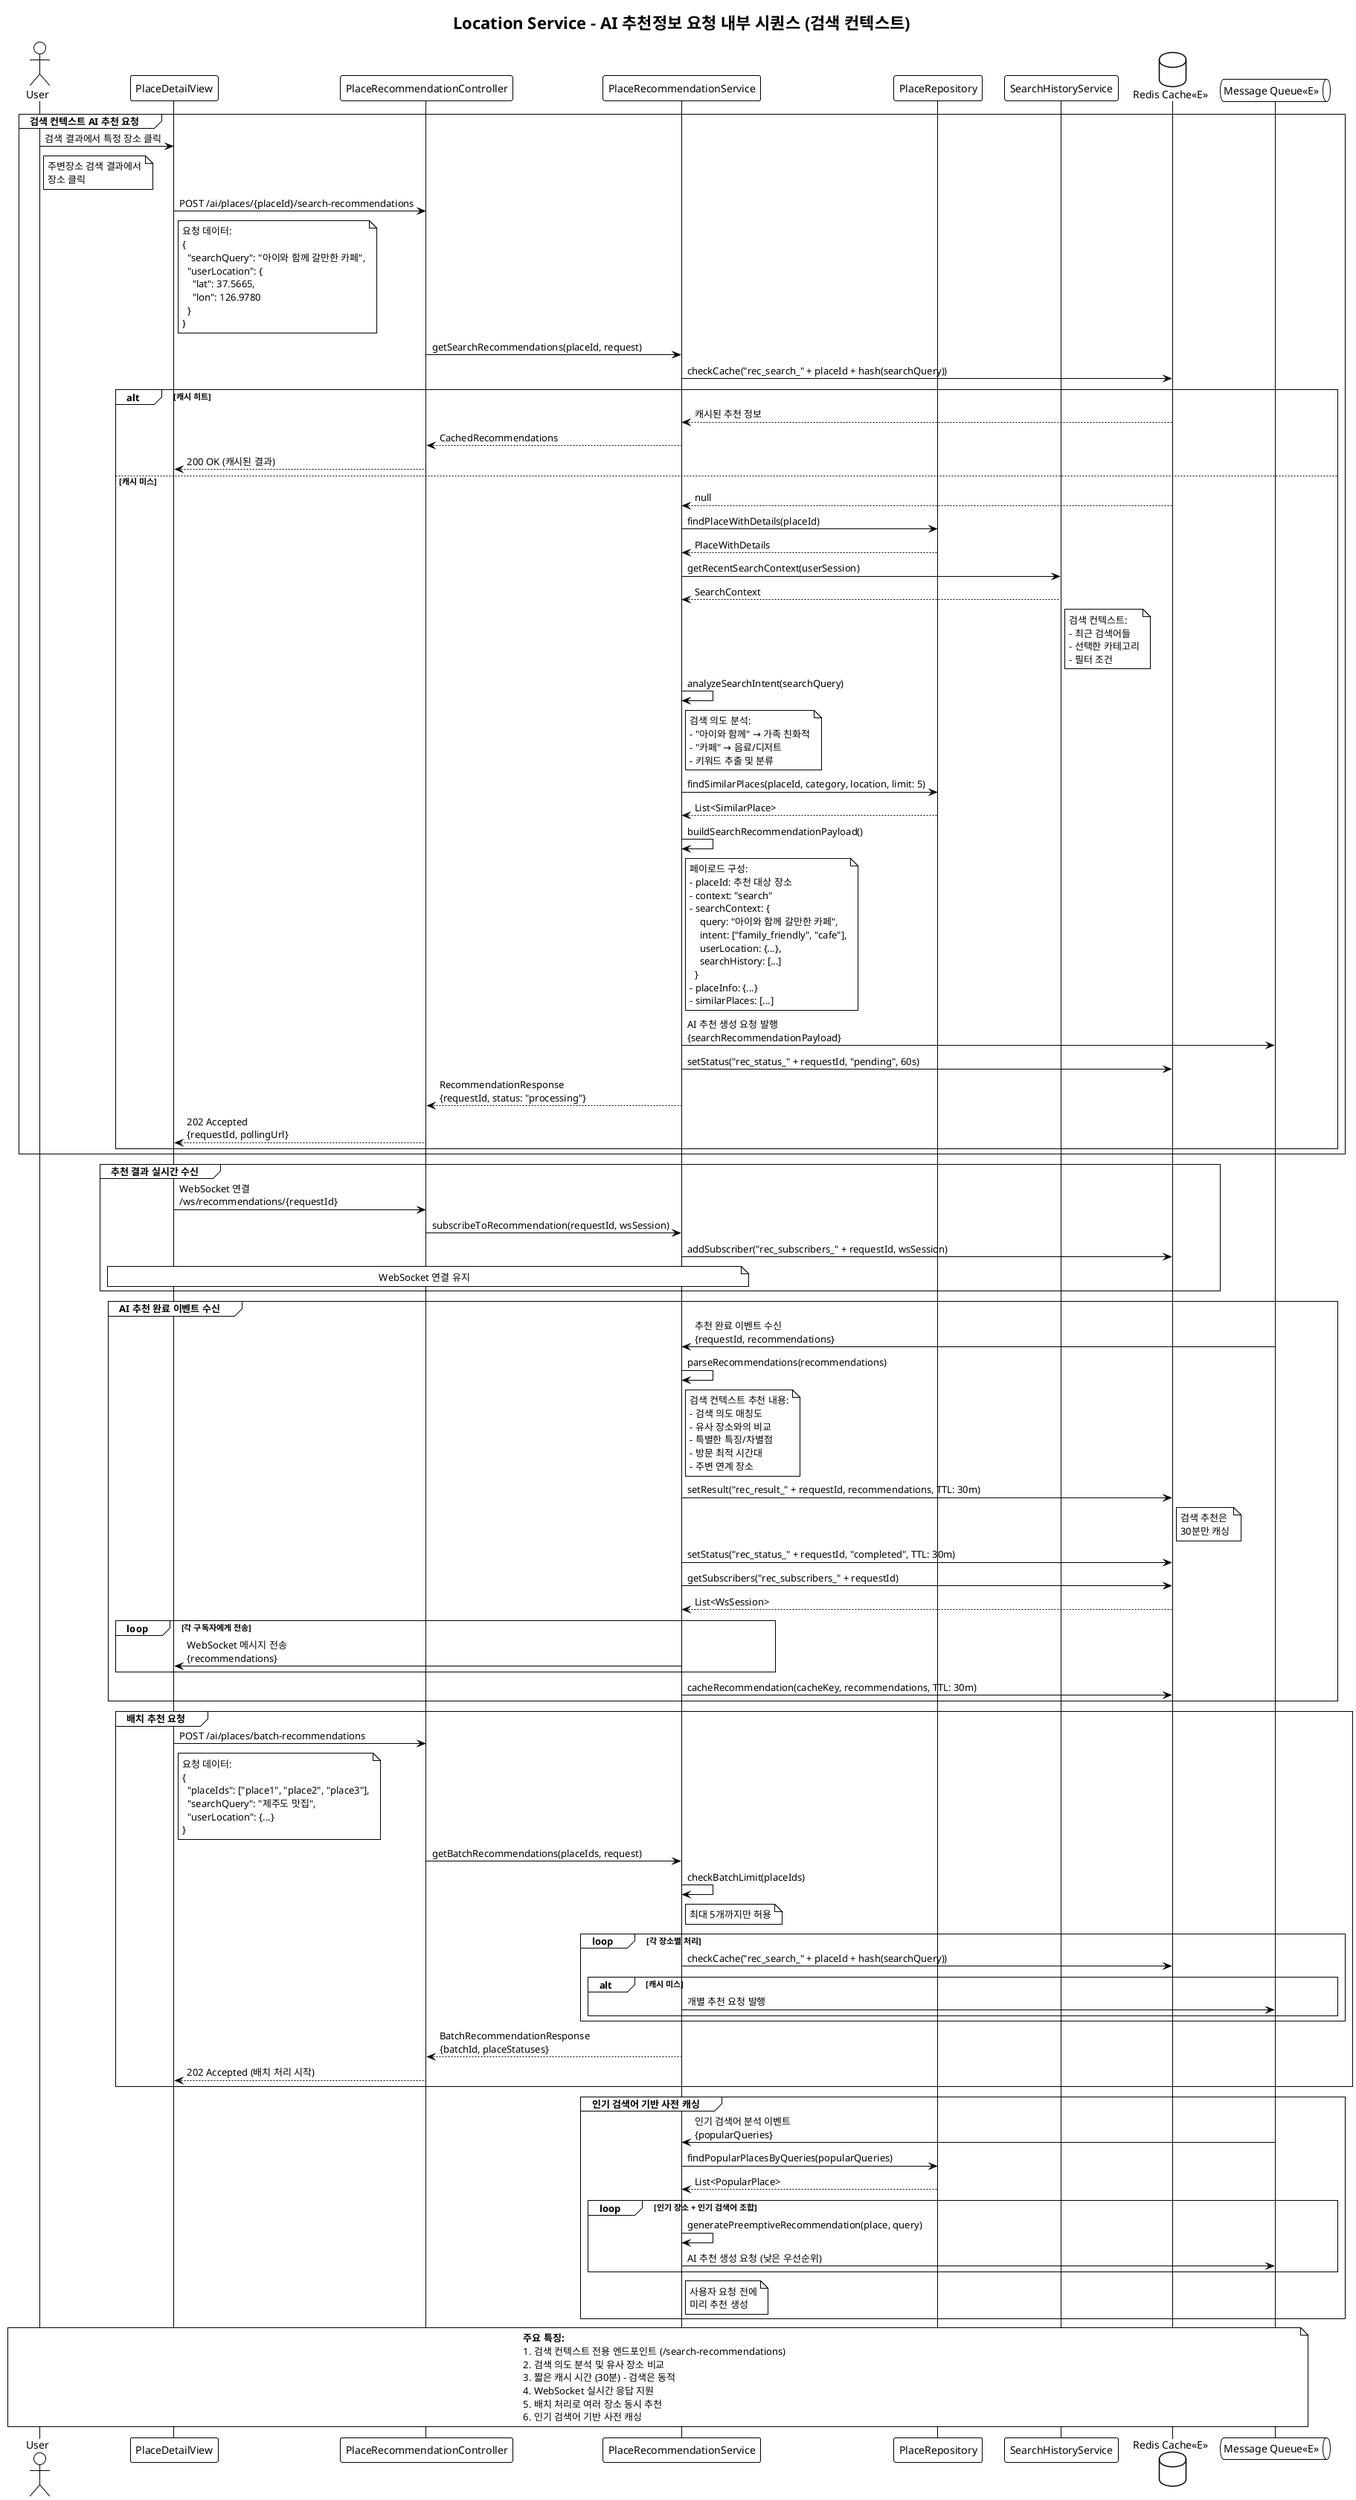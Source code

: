 @startuml
!theme mono

title Location Service - AI 추천정보 요청 내부 시퀀스 (검색 컨텍스트)

' === 참여자 정의 ===
actor User
participant "PlaceDetailView" as client
participant "PlaceRecommendationController" as controller
participant "PlaceRecommendationService" as service
participant "PlaceRepository" as placeRepo
participant "SearchHistoryService" as searchHistory
database "Redis Cache<<E>>" as redis
queue "Message Queue<<E>>" as mq

' === 시나리오 1: 검색 결과에서 장소 상세 조회 시 AI 추천 요청 ===
group 검색 컨텍스트 AI 추천 요청
    User -> client: 검색 결과에서 특정 장소 클릭
    note right of User: 주변장소 검색 결과에서\n장소 클릭
    
    client -> controller: POST /ai/places/{placeId}/search-recommendations
    note right of client
    요청 데이터:
    {
      "searchQuery": "아이와 함께 갈만한 카페",
      "userLocation": {
        "lat": 37.5665,
        "lon": 126.9780
      }
    }
    end note
    
    controller -> service: getSearchRecommendations(placeId, request)
    
    ' === 캐시 확인 ===
    service -> redis: checkCache("rec_search_" + placeId + hash(searchQuery))
    alt 캐시 히트
        redis --> service: 캐시된 추천 정보
        service --> controller: CachedRecommendations
        controller --> client: 200 OK (캐시된 결과)
    else 캐시 미스
        redis --> service: null
        
        ' === 데이터 수집 ===
        service -> placeRepo: findPlaceWithDetails(placeId)
        placeRepo --> service: PlaceWithDetails
        
        service -> searchHistory: getRecentSearchContext(userSession)
        searchHistory --> service: SearchContext
        note right of searchHistory
        검색 컨텍스트:
        - 최근 검색어들
        - 선택한 카테고리
        - 필터 조건
        end note
        
        service -> service: analyzeSearchIntent(searchQuery)
        note right of service
        검색 의도 분석:
        - "아이와 함께" → 가족 친화적
        - "카페" → 음료/디저트
        - 키워드 추출 및 분류
        end note
        
        ' === 유사 장소 조회 ===
        service -> placeRepo: findSimilarPlaces(placeId, category, location, limit: 5)
        placeRepo --> service: List<SimilarPlace>
        
        ' === AI 추천 요청 발행 ===
        service -> service: buildSearchRecommendationPayload()
        note right of service
        페이로드 구성:
        - placeId: 추천 대상 장소
        - context: "search"
        - searchContext: {
            query: "아이와 함께 갈만한 카페",
            intent: ["family_friendly", "cafe"],
            userLocation: {...},
            searchHistory: [...]
          }
        - placeInfo: {...}
        - similarPlaces: [...]
        end note
        
        service -> mq: AI 추천 생성 요청 발행\n{searchRecommendationPayload}
        
        service -> redis: setStatus("rec_status_" + requestId, "pending", 60s)
        
        service --> controller: RecommendationResponse\n{requestId, status: "processing"}
        controller --> client: 202 Accepted\n{requestId, pollingUrl}
    end
end

' === 시나리오 2: 추천 결과 실시간 조회 (WebSocket) ===
group 추천 결과 실시간 수신
    client -> controller: WebSocket 연결\n/ws/recommendations/{requestId}
    
    controller -> service: subscribeToRecommendation(requestId, wsSession)
    
    service -> redis: addSubscriber("rec_subscribers_" + requestId, wsSession)
    
    note over client, service: WebSocket 연결 유지
end

' === 시나리오 3: AI 추천 완료 이벤트 수신 ===
group AI 추천 완료 이벤트 수신
    mq -> service: 추천 완료 이벤트 수신\n{requestId, recommendations}
    
    service -> service: parseRecommendations(recommendations)
    note right of service
    검색 컨텍스트 추천 내용:
    - 검색 의도 매칭도
    - 유사 장소와의 비교
    - 특별한 특징/차별점
    - 방문 최적 시간대
    - 주변 연계 장소
    end note
    
    service -> redis: setResult("rec_result_" + requestId, recommendations, TTL: 30m)
    note right of redis: 검색 추천은\n30분만 캐싱
    
    service -> redis: setStatus("rec_status_" + requestId, "completed", TTL: 30m)
    
    ' === WebSocket 알림 ===
    service -> redis: getSubscribers("rec_subscribers_" + requestId)
    redis --> service: List<WsSession>
    
    loop 각 구독자에게 전송
        service -> client: WebSocket 메시지 전송\n{recommendations}
    end
    
    service -> redis: cacheRecommendation(cacheKey, recommendations, TTL: 30m)
end

' === 시나리오 4: 배치 추천 요청 (여러 장소) ===
group 배치 추천 요청
    client -> controller: POST /ai/places/batch-recommendations
    note right of client
    요청 데이터:
    {
      "placeIds": ["place1", "place2", "place3"],
      "searchQuery": "제주도 맛집",
      "userLocation": {...}
    }
    end note
    
    controller -> service: getBatchRecommendations(placeIds, request)
    
    service -> service: checkBatchLimit(placeIds)
    note right of service: 최대 5개까지만 허용
    
    loop 각 장소별 처리
        service -> redis: checkCache("rec_search_" + placeId + hash(searchQuery))
        alt 캐시 미스
            service -> mq: 개별 추천 요청 발행
        end
    end
    
    service --> controller: BatchRecommendationResponse\n{batchId, placeStatuses}
    controller --> client: 202 Accepted (배치 처리 시작)
end

' === 시나리오 5: 인기 검색어 기반 사전 캐싱 ===
group 인기 검색어 기반 사전 캐싱
    mq -> service: 인기 검색어 분석 이벤트\n{popularQueries}
    
    service -> placeRepo: findPopularPlacesByQueries(popularQueries)
    placeRepo --> service: List<PopularPlace>
    
    loop 인기 장소 + 인기 검색어 조합
        service -> service: generatePreemptiveRecommendation(place, query)
        service -> mq: AI 추천 생성 요청 (낮은 우선순위)
    end
    
    note right of service: 사용자 요청 전에\n미리 추천 생성
end

note over User, mq
**주요 특징:**
1. 검색 컨텍스트 전용 엔드포인트 (/search-recommendations)
2. 검색 의도 분석 및 유사 장소 비교
3. 짧은 캐시 시간 (30분) - 검색은 동적
4. WebSocket 실시간 응답 지원
5. 배치 처리로 여러 장소 동시 추천
6. 인기 검색어 기반 사전 캐싱
end note

@enduml